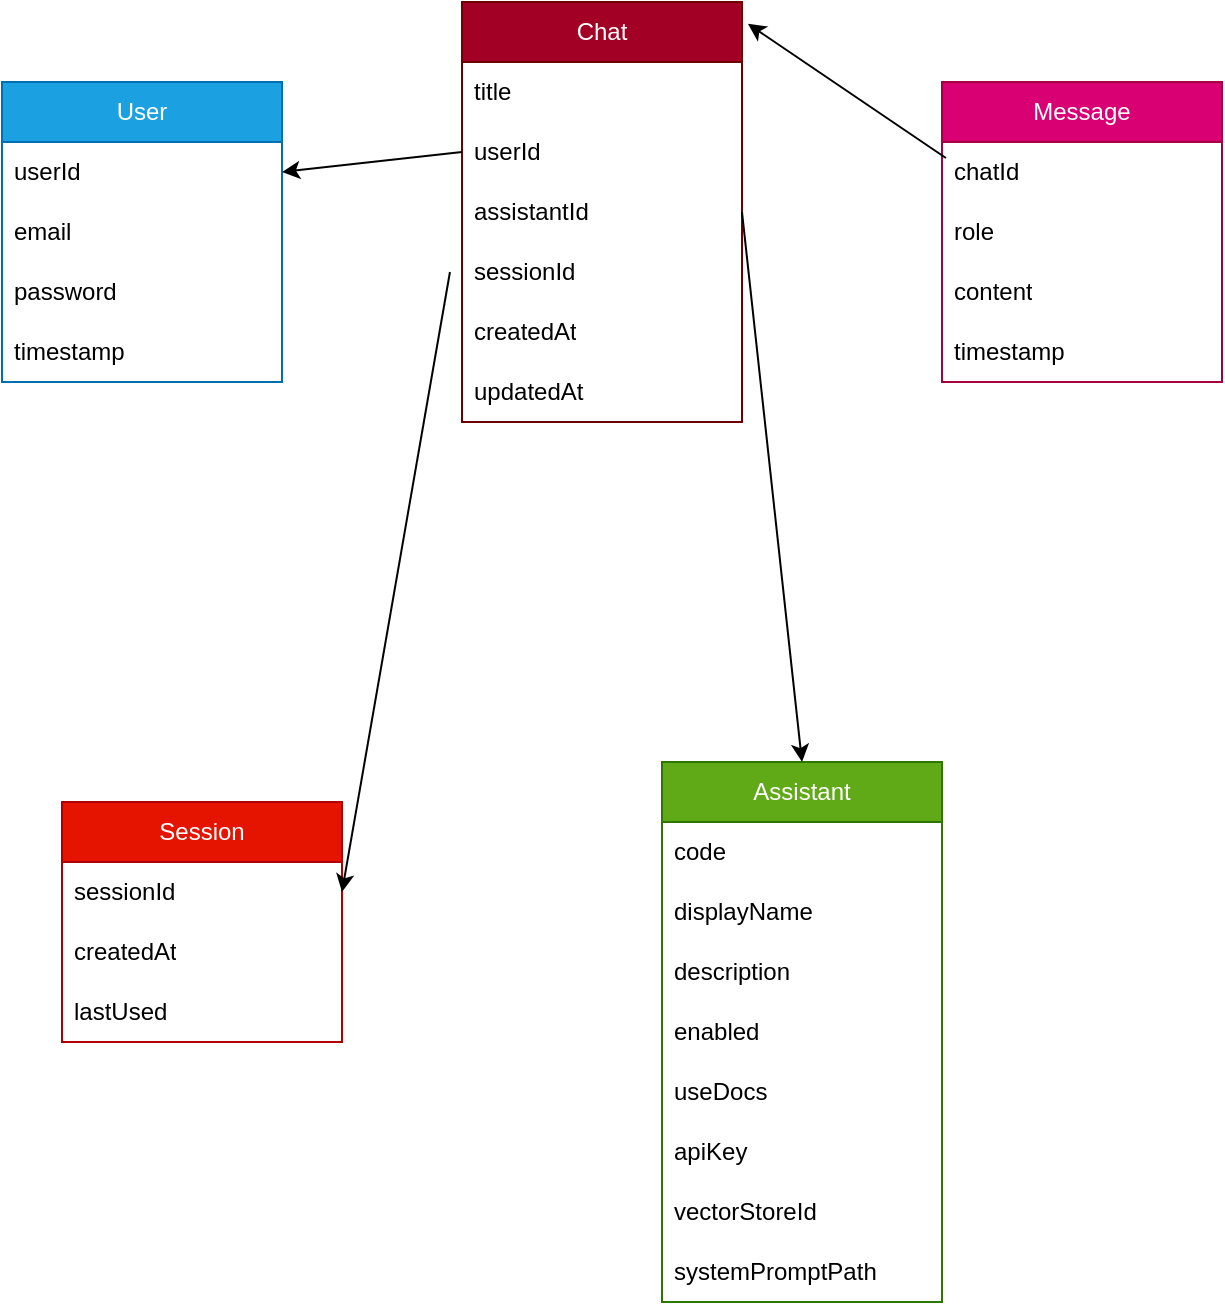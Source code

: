 <mxfile version="28.1.2">
  <diagram name="Page-1" id="-ysk_x-yDWYEIBIRzQGU">
    <mxGraphModel dx="2066" dy="1201" grid="1" gridSize="10" guides="1" tooltips="1" connect="1" arrows="1" fold="1" page="1" pageScale="1" pageWidth="850" pageHeight="1100" math="0" shadow="0">
      <root>
        <mxCell id="0" />
        <mxCell id="1" parent="0" />
        <mxCell id="iTIgYqPZxrVAr1HzkFCf-1" value="Assistant" style="swimlane;fontStyle=0;childLayout=stackLayout;horizontal=1;startSize=30;horizontalStack=0;resizeParent=1;resizeParentMax=0;resizeLast=0;collapsible=1;marginBottom=0;whiteSpace=wrap;html=1;fillColor=#60a917;fontColor=#ffffff;strokeColor=#2D7600;" vertex="1" parent="1">
          <mxGeometry x="360" y="550" width="140" height="270" as="geometry" />
        </mxCell>
        <mxCell id="iTIgYqPZxrVAr1HzkFCf-2" value="code&amp;nbsp;" style="text;strokeColor=none;fillColor=none;align=left;verticalAlign=middle;spacingLeft=4;spacingRight=4;overflow=hidden;points=[[0,0.5],[1,0.5]];portConstraint=eastwest;rotatable=0;whiteSpace=wrap;html=1;" vertex="1" parent="iTIgYqPZxrVAr1HzkFCf-1">
          <mxGeometry y="30" width="140" height="30" as="geometry" />
        </mxCell>
        <mxCell id="iTIgYqPZxrVAr1HzkFCf-3" value="displayName" style="text;strokeColor=none;fillColor=none;align=left;verticalAlign=middle;spacingLeft=4;spacingRight=4;overflow=hidden;points=[[0,0.5],[1,0.5]];portConstraint=eastwest;rotatable=0;whiteSpace=wrap;html=1;" vertex="1" parent="iTIgYqPZxrVAr1HzkFCf-1">
          <mxGeometry y="60" width="140" height="30" as="geometry" />
        </mxCell>
        <mxCell id="iTIgYqPZxrVAr1HzkFCf-4" value="description" style="text;strokeColor=none;fillColor=none;align=left;verticalAlign=middle;spacingLeft=4;spacingRight=4;overflow=hidden;points=[[0,0.5],[1,0.5]];portConstraint=eastwest;rotatable=0;whiteSpace=wrap;html=1;" vertex="1" parent="iTIgYqPZxrVAr1HzkFCf-1">
          <mxGeometry y="90" width="140" height="30" as="geometry" />
        </mxCell>
        <mxCell id="iTIgYqPZxrVAr1HzkFCf-5" value="enabled" style="text;strokeColor=none;fillColor=none;align=left;verticalAlign=middle;spacingLeft=4;spacingRight=4;overflow=hidden;points=[[0,0.5],[1,0.5]];portConstraint=eastwest;rotatable=0;whiteSpace=wrap;html=1;" vertex="1" parent="iTIgYqPZxrVAr1HzkFCf-1">
          <mxGeometry y="120" width="140" height="30" as="geometry" />
        </mxCell>
        <mxCell id="iTIgYqPZxrVAr1HzkFCf-6" value="useDocs" style="text;strokeColor=none;fillColor=none;align=left;verticalAlign=middle;spacingLeft=4;spacingRight=4;overflow=hidden;points=[[0,0.5],[1,0.5]];portConstraint=eastwest;rotatable=0;whiteSpace=wrap;html=1;" vertex="1" parent="iTIgYqPZxrVAr1HzkFCf-1">
          <mxGeometry y="150" width="140" height="30" as="geometry" />
        </mxCell>
        <mxCell id="iTIgYqPZxrVAr1HzkFCf-7" value="apiKey" style="text;strokeColor=none;fillColor=none;align=left;verticalAlign=middle;spacingLeft=4;spacingRight=4;overflow=hidden;points=[[0,0.5],[1,0.5]];portConstraint=eastwest;rotatable=0;whiteSpace=wrap;html=1;" vertex="1" parent="iTIgYqPZxrVAr1HzkFCf-1">
          <mxGeometry y="180" width="140" height="30" as="geometry" />
        </mxCell>
        <mxCell id="iTIgYqPZxrVAr1HzkFCf-8" value="vectorStoreId" style="text;strokeColor=none;fillColor=none;align=left;verticalAlign=middle;spacingLeft=4;spacingRight=4;overflow=hidden;points=[[0,0.5],[1,0.5]];portConstraint=eastwest;rotatable=0;whiteSpace=wrap;html=1;" vertex="1" parent="iTIgYqPZxrVAr1HzkFCf-1">
          <mxGeometry y="210" width="140" height="30" as="geometry" />
        </mxCell>
        <mxCell id="iTIgYqPZxrVAr1HzkFCf-40" value="systemPromptPath" style="text;strokeColor=none;fillColor=none;align=left;verticalAlign=middle;spacingLeft=4;spacingRight=4;overflow=hidden;points=[[0,0.5],[1,0.5]];portConstraint=eastwest;rotatable=0;whiteSpace=wrap;html=1;" vertex="1" parent="iTIgYqPZxrVAr1HzkFCf-1">
          <mxGeometry y="240" width="140" height="30" as="geometry" />
        </mxCell>
        <mxCell id="iTIgYqPZxrVAr1HzkFCf-9" value="User" style="swimlane;fontStyle=0;childLayout=stackLayout;horizontal=1;startSize=30;horizontalStack=0;resizeParent=1;resizeParentMax=0;resizeLast=0;collapsible=1;marginBottom=0;whiteSpace=wrap;html=1;fillColor=#1ba1e2;fontColor=#ffffff;strokeColor=#006EAF;" vertex="1" parent="1">
          <mxGeometry x="30" y="210" width="140" height="150" as="geometry" />
        </mxCell>
        <mxCell id="iTIgYqPZxrVAr1HzkFCf-10" value="userId" style="text;strokeColor=none;fillColor=none;align=left;verticalAlign=middle;spacingLeft=4;spacingRight=4;overflow=hidden;points=[[0,0.5],[1,0.5]];portConstraint=eastwest;rotatable=0;whiteSpace=wrap;html=1;" vertex="1" parent="iTIgYqPZxrVAr1HzkFCf-9">
          <mxGeometry y="30" width="140" height="30" as="geometry" />
        </mxCell>
        <mxCell id="iTIgYqPZxrVAr1HzkFCf-11" value="email" style="text;strokeColor=none;fillColor=none;align=left;verticalAlign=middle;spacingLeft=4;spacingRight=4;overflow=hidden;points=[[0,0.5],[1,0.5]];portConstraint=eastwest;rotatable=0;whiteSpace=wrap;html=1;" vertex="1" parent="iTIgYqPZxrVAr1HzkFCf-9">
          <mxGeometry y="60" width="140" height="30" as="geometry" />
        </mxCell>
        <mxCell id="iTIgYqPZxrVAr1HzkFCf-12" value="password" style="text;strokeColor=none;fillColor=none;align=left;verticalAlign=middle;spacingLeft=4;spacingRight=4;overflow=hidden;points=[[0,0.5],[1,0.5]];portConstraint=eastwest;rotatable=0;whiteSpace=wrap;html=1;" vertex="1" parent="iTIgYqPZxrVAr1HzkFCf-9">
          <mxGeometry y="90" width="140" height="30" as="geometry" />
        </mxCell>
        <mxCell id="iTIgYqPZxrVAr1HzkFCf-13" value="timestamp" style="text;strokeColor=none;fillColor=none;align=left;verticalAlign=middle;spacingLeft=4;spacingRight=4;overflow=hidden;points=[[0,0.5],[1,0.5]];portConstraint=eastwest;rotatable=0;whiteSpace=wrap;html=1;" vertex="1" parent="iTIgYqPZxrVAr1HzkFCf-9">
          <mxGeometry y="120" width="140" height="30" as="geometry" />
        </mxCell>
        <mxCell id="iTIgYqPZxrVAr1HzkFCf-14" value="Chat" style="swimlane;fontStyle=0;childLayout=stackLayout;horizontal=1;startSize=30;horizontalStack=0;resizeParent=1;resizeParentMax=0;resizeLast=0;collapsible=1;marginBottom=0;whiteSpace=wrap;html=1;fillColor=#a20025;fontColor=#ffffff;strokeColor=#6F0000;" vertex="1" parent="1">
          <mxGeometry x="260" y="170" width="140" height="210" as="geometry" />
        </mxCell>
        <mxCell id="iTIgYqPZxrVAr1HzkFCf-15" value="title" style="text;strokeColor=none;fillColor=none;align=left;verticalAlign=middle;spacingLeft=4;spacingRight=4;overflow=hidden;points=[[0,0.5],[1,0.5]];portConstraint=eastwest;rotatable=0;whiteSpace=wrap;html=1;" vertex="1" parent="iTIgYqPZxrVAr1HzkFCf-14">
          <mxGeometry y="30" width="140" height="30" as="geometry" />
        </mxCell>
        <mxCell id="iTIgYqPZxrVAr1HzkFCf-16" value="userId" style="text;strokeColor=none;fillColor=none;align=left;verticalAlign=middle;spacingLeft=4;spacingRight=4;overflow=hidden;points=[[0,0.5],[1,0.5]];portConstraint=eastwest;rotatable=0;whiteSpace=wrap;html=1;" vertex="1" parent="iTIgYqPZxrVAr1HzkFCf-14">
          <mxGeometry y="60" width="140" height="30" as="geometry" />
        </mxCell>
        <mxCell id="iTIgYqPZxrVAr1HzkFCf-17" value="assistantId" style="text;strokeColor=none;fillColor=none;align=left;verticalAlign=middle;spacingLeft=4;spacingRight=4;overflow=hidden;points=[[0,0.5],[1,0.5]];portConstraint=eastwest;rotatable=0;whiteSpace=wrap;html=1;" vertex="1" parent="iTIgYqPZxrVAr1HzkFCf-14">
          <mxGeometry y="90" width="140" height="30" as="geometry" />
        </mxCell>
        <mxCell id="iTIgYqPZxrVAr1HzkFCf-18" value="sessionId" style="text;strokeColor=none;fillColor=none;align=left;verticalAlign=middle;spacingLeft=4;spacingRight=4;overflow=hidden;points=[[0,0.5],[1,0.5]];portConstraint=eastwest;rotatable=0;whiteSpace=wrap;html=1;" vertex="1" parent="iTIgYqPZxrVAr1HzkFCf-14">
          <mxGeometry y="120" width="140" height="30" as="geometry" />
        </mxCell>
        <mxCell id="iTIgYqPZxrVAr1HzkFCf-19" value="createdAt" style="text;strokeColor=none;fillColor=none;align=left;verticalAlign=middle;spacingLeft=4;spacingRight=4;overflow=hidden;points=[[0,0.5],[1,0.5]];portConstraint=eastwest;rotatable=0;whiteSpace=wrap;html=1;" vertex="1" parent="iTIgYqPZxrVAr1HzkFCf-14">
          <mxGeometry y="150" width="140" height="30" as="geometry" />
        </mxCell>
        <mxCell id="iTIgYqPZxrVAr1HzkFCf-21" value="updatedAt" style="text;strokeColor=none;fillColor=none;align=left;verticalAlign=middle;spacingLeft=4;spacingRight=4;overflow=hidden;points=[[0,0.5],[1,0.5]];portConstraint=eastwest;rotatable=0;whiteSpace=wrap;html=1;" vertex="1" parent="iTIgYqPZxrVAr1HzkFCf-14">
          <mxGeometry y="180" width="140" height="30" as="geometry" />
        </mxCell>
        <mxCell id="iTIgYqPZxrVAr1HzkFCf-22" value="Message" style="swimlane;fontStyle=0;childLayout=stackLayout;horizontal=1;startSize=30;horizontalStack=0;resizeParent=1;resizeParentMax=0;resizeLast=0;collapsible=1;marginBottom=0;whiteSpace=wrap;html=1;fillColor=#d80073;fontColor=#ffffff;strokeColor=#A50040;" vertex="1" parent="1">
          <mxGeometry x="500" y="210" width="140" height="150" as="geometry" />
        </mxCell>
        <mxCell id="iTIgYqPZxrVAr1HzkFCf-23" value="chatId" style="text;strokeColor=none;fillColor=none;align=left;verticalAlign=middle;spacingLeft=4;spacingRight=4;overflow=hidden;points=[[0,0.5],[1,0.5]];portConstraint=eastwest;rotatable=0;whiteSpace=wrap;html=1;" vertex="1" parent="iTIgYqPZxrVAr1HzkFCf-22">
          <mxGeometry y="30" width="140" height="30" as="geometry" />
        </mxCell>
        <mxCell id="iTIgYqPZxrVAr1HzkFCf-24" value="role" style="text;strokeColor=none;fillColor=none;align=left;verticalAlign=middle;spacingLeft=4;spacingRight=4;overflow=hidden;points=[[0,0.5],[1,0.5]];portConstraint=eastwest;rotatable=0;whiteSpace=wrap;html=1;" vertex="1" parent="iTIgYqPZxrVAr1HzkFCf-22">
          <mxGeometry y="60" width="140" height="30" as="geometry" />
        </mxCell>
        <mxCell id="iTIgYqPZxrVAr1HzkFCf-25" value="content" style="text;strokeColor=none;fillColor=none;align=left;verticalAlign=middle;spacingLeft=4;spacingRight=4;overflow=hidden;points=[[0,0.5],[1,0.5]];portConstraint=eastwest;rotatable=0;whiteSpace=wrap;html=1;" vertex="1" parent="iTIgYqPZxrVAr1HzkFCf-22">
          <mxGeometry y="90" width="140" height="30" as="geometry" />
        </mxCell>
        <mxCell id="iTIgYqPZxrVAr1HzkFCf-26" value="timestamp" style="text;strokeColor=none;fillColor=none;align=left;verticalAlign=middle;spacingLeft=4;spacingRight=4;overflow=hidden;points=[[0,0.5],[1,0.5]];portConstraint=eastwest;rotatable=0;whiteSpace=wrap;html=1;" vertex="1" parent="iTIgYqPZxrVAr1HzkFCf-22">
          <mxGeometry y="120" width="140" height="30" as="geometry" />
        </mxCell>
        <mxCell id="iTIgYqPZxrVAr1HzkFCf-29" value="" style="endArrow=classic;html=1;rounded=0;entryX=1.021;entryY=0.052;entryDx=0;entryDy=0;entryPerimeter=0;exitX=0.014;exitY=0.267;exitDx=0;exitDy=0;exitPerimeter=0;" edge="1" parent="1" source="iTIgYqPZxrVAr1HzkFCf-23" target="iTIgYqPZxrVAr1HzkFCf-14">
          <mxGeometry width="50" height="50" relative="1" as="geometry">
            <mxPoint x="400" y="640" as="sourcePoint" />
            <mxPoint x="450" y="590" as="targetPoint" />
          </mxGeometry>
        </mxCell>
        <mxCell id="iTIgYqPZxrVAr1HzkFCf-30" value="" style="endArrow=classic;html=1;rounded=0;entryX=1;entryY=0.5;entryDx=0;entryDy=0;exitX=0;exitY=0.5;exitDx=0;exitDy=0;" edge="1" parent="1" source="iTIgYqPZxrVAr1HzkFCf-16" target="iTIgYqPZxrVAr1HzkFCf-10">
          <mxGeometry width="50" height="50" relative="1" as="geometry">
            <mxPoint x="549" y="497" as="sourcePoint" />
            <mxPoint x="450" y="430" as="targetPoint" />
          </mxGeometry>
        </mxCell>
        <mxCell id="iTIgYqPZxrVAr1HzkFCf-31" value="" style="endArrow=classic;html=1;rounded=0;entryX=0.5;entryY=0;entryDx=0;entryDy=0;exitX=1;exitY=0.5;exitDx=0;exitDy=0;" edge="1" parent="1" source="iTIgYqPZxrVAr1HzkFCf-17" target="iTIgYqPZxrVAr1HzkFCf-1">
          <mxGeometry width="50" height="50" relative="1" as="geometry">
            <mxPoint x="540" y="450" as="sourcePoint" />
            <mxPoint x="470" y="650" as="targetPoint" />
          </mxGeometry>
        </mxCell>
        <mxCell id="iTIgYqPZxrVAr1HzkFCf-32" value="Session" style="swimlane;fontStyle=0;childLayout=stackLayout;horizontal=1;startSize=30;horizontalStack=0;resizeParent=1;resizeParentMax=0;resizeLast=0;collapsible=1;marginBottom=0;whiteSpace=wrap;html=1;fillColor=#e51400;fontColor=#ffffff;strokeColor=#B20000;" vertex="1" parent="1">
          <mxGeometry x="60" y="570" width="140" height="120" as="geometry" />
        </mxCell>
        <mxCell id="iTIgYqPZxrVAr1HzkFCf-33" value="sessionId" style="text;strokeColor=none;fillColor=none;align=left;verticalAlign=middle;spacingLeft=4;spacingRight=4;overflow=hidden;points=[[0,0.5],[1,0.5]];portConstraint=eastwest;rotatable=0;whiteSpace=wrap;html=1;" vertex="1" parent="iTIgYqPZxrVAr1HzkFCf-32">
          <mxGeometry y="30" width="140" height="30" as="geometry" />
        </mxCell>
        <mxCell id="iTIgYqPZxrVAr1HzkFCf-34" value="createdAt" style="text;strokeColor=none;fillColor=none;align=left;verticalAlign=middle;spacingLeft=4;spacingRight=4;overflow=hidden;points=[[0,0.5],[1,0.5]];portConstraint=eastwest;rotatable=0;whiteSpace=wrap;html=1;" vertex="1" parent="iTIgYqPZxrVAr1HzkFCf-32">
          <mxGeometry y="60" width="140" height="30" as="geometry" />
        </mxCell>
        <mxCell id="iTIgYqPZxrVAr1HzkFCf-35" value="lastUsed" style="text;strokeColor=none;fillColor=none;align=left;verticalAlign=middle;spacingLeft=4;spacingRight=4;overflow=hidden;points=[[0,0.5],[1,0.5]];portConstraint=eastwest;rotatable=0;whiteSpace=wrap;html=1;" vertex="1" parent="iTIgYqPZxrVAr1HzkFCf-32">
          <mxGeometry y="90" width="140" height="30" as="geometry" />
        </mxCell>
        <mxCell id="iTIgYqPZxrVAr1HzkFCf-39" value="" style="endArrow=classic;html=1;rounded=0;entryX=1;entryY=0.5;entryDx=0;entryDy=0;exitX=-0.043;exitY=0.5;exitDx=0;exitDy=0;exitPerimeter=0;" edge="1" parent="1" source="iTIgYqPZxrVAr1HzkFCf-18" target="iTIgYqPZxrVAr1HzkFCf-33">
          <mxGeometry width="50" height="50" relative="1" as="geometry">
            <mxPoint x="320" y="290" as="sourcePoint" />
            <mxPoint x="250" y="490" as="targetPoint" />
          </mxGeometry>
        </mxCell>
      </root>
    </mxGraphModel>
  </diagram>
</mxfile>
